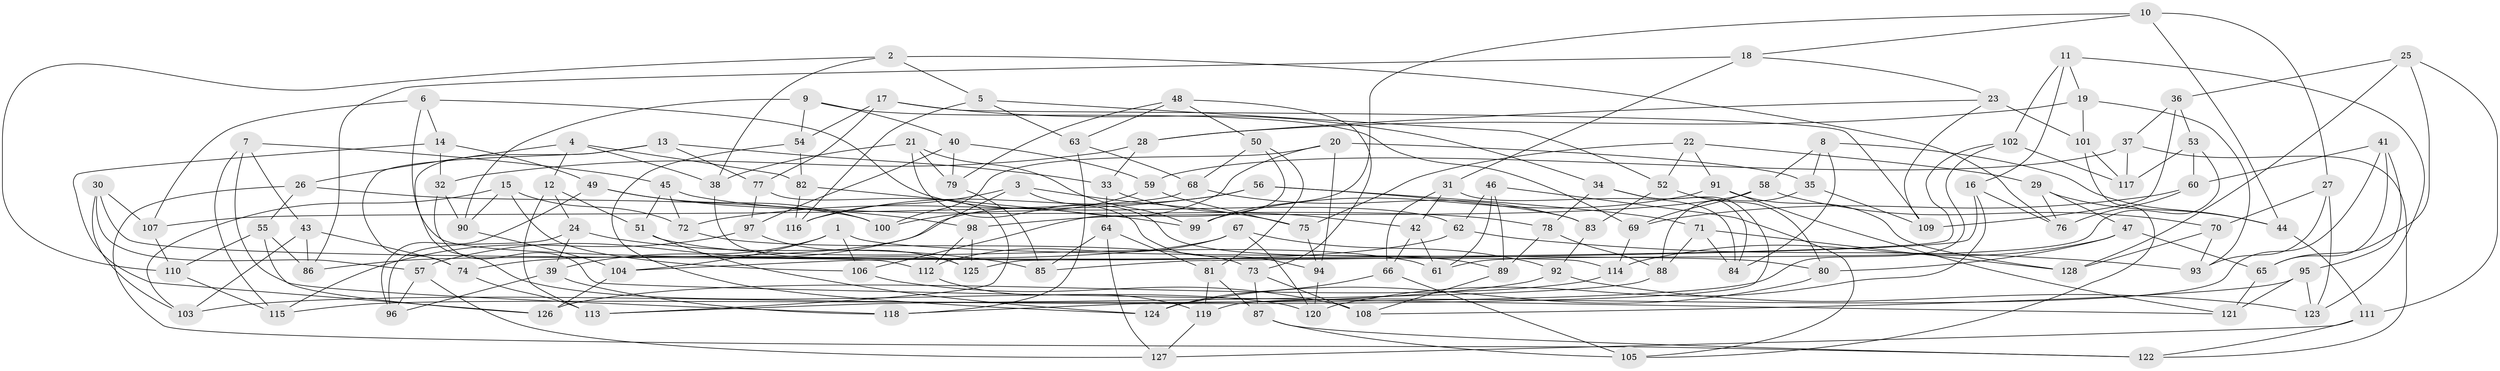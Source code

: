// coarse degree distribution, {6: 0.43820224719101125, 4: 0.5617977528089888}
// Generated by graph-tools (version 1.1) at 2025/52/02/27/25 19:52:29]
// undirected, 128 vertices, 256 edges
graph export_dot {
graph [start="1"]
  node [color=gray90,style=filled];
  1;
  2;
  3;
  4;
  5;
  6;
  7;
  8;
  9;
  10;
  11;
  12;
  13;
  14;
  15;
  16;
  17;
  18;
  19;
  20;
  21;
  22;
  23;
  24;
  25;
  26;
  27;
  28;
  29;
  30;
  31;
  32;
  33;
  34;
  35;
  36;
  37;
  38;
  39;
  40;
  41;
  42;
  43;
  44;
  45;
  46;
  47;
  48;
  49;
  50;
  51;
  52;
  53;
  54;
  55;
  56;
  57;
  58;
  59;
  60;
  61;
  62;
  63;
  64;
  65;
  66;
  67;
  68;
  69;
  70;
  71;
  72;
  73;
  74;
  75;
  76;
  77;
  78;
  79;
  80;
  81;
  82;
  83;
  84;
  85;
  86;
  87;
  88;
  89;
  90;
  91;
  92;
  93;
  94;
  95;
  96;
  97;
  98;
  99;
  100;
  101;
  102;
  103;
  104;
  105;
  106;
  107;
  108;
  109;
  110;
  111;
  112;
  113;
  114;
  115;
  116;
  117;
  118;
  119;
  120;
  121;
  122;
  123;
  124;
  125;
  126;
  127;
  128;
  1 -- 104;
  1 -- 106;
  1 -- 39;
  1 -- 80;
  2 -- 5;
  2 -- 110;
  2 -- 76;
  2 -- 38;
  3 -- 57;
  3 -- 116;
  3 -- 89;
  3 -- 75;
  4 -- 26;
  4 -- 82;
  4 -- 38;
  4 -- 12;
  5 -- 116;
  5 -- 52;
  5 -- 63;
  6 -- 14;
  6 -- 107;
  6 -- 62;
  6 -- 114;
  7 -- 115;
  7 -- 45;
  7 -- 43;
  7 -- 118;
  8 -- 44;
  8 -- 84;
  8 -- 58;
  8 -- 35;
  9 -- 69;
  9 -- 90;
  9 -- 40;
  9 -- 54;
  10 -- 27;
  10 -- 44;
  10 -- 99;
  10 -- 18;
  11 -- 123;
  11 -- 16;
  11 -- 102;
  11 -- 19;
  12 -- 51;
  12 -- 24;
  12 -- 113;
  13 -- 120;
  13 -- 74;
  13 -- 33;
  13 -- 77;
  14 -- 126;
  14 -- 49;
  14 -- 32;
  15 -- 72;
  15 -- 90;
  15 -- 103;
  15 -- 106;
  16 -- 76;
  16 -- 85;
  16 -- 120;
  17 -- 54;
  17 -- 34;
  17 -- 77;
  17 -- 109;
  18 -- 86;
  18 -- 31;
  18 -- 23;
  19 -- 28;
  19 -- 101;
  19 -- 93;
  20 -- 35;
  20 -- 94;
  20 -- 86;
  20 -- 100;
  21 -- 94;
  21 -- 38;
  21 -- 79;
  21 -- 99;
  22 -- 75;
  22 -- 29;
  22 -- 52;
  22 -- 91;
  23 -- 109;
  23 -- 101;
  23 -- 28;
  24 -- 85;
  24 -- 96;
  24 -- 39;
  25 -- 111;
  25 -- 65;
  25 -- 128;
  25 -- 36;
  26 -- 55;
  26 -- 100;
  26 -- 122;
  27 -- 70;
  27 -- 93;
  27 -- 123;
  28 -- 32;
  28 -- 33;
  29 -- 47;
  29 -- 44;
  29 -- 76;
  30 -- 57;
  30 -- 103;
  30 -- 112;
  30 -- 107;
  31 -- 42;
  31 -- 84;
  31 -- 66;
  32 -- 121;
  32 -- 90;
  33 -- 64;
  33 -- 42;
  34 -- 84;
  34 -- 118;
  34 -- 78;
  35 -- 88;
  35 -- 109;
  36 -- 37;
  36 -- 53;
  36 -- 109;
  37 -- 117;
  37 -- 122;
  37 -- 59;
  38 -- 125;
  39 -- 96;
  39 -- 118;
  40 -- 79;
  40 -- 97;
  40 -- 59;
  41 -- 65;
  41 -- 95;
  41 -- 60;
  41 -- 119;
  42 -- 66;
  42 -- 61;
  43 -- 86;
  43 -- 103;
  43 -- 74;
  44 -- 111;
  45 -- 51;
  45 -- 78;
  45 -- 72;
  46 -- 62;
  46 -- 105;
  46 -- 89;
  46 -- 61;
  47 -- 65;
  47 -- 80;
  47 -- 114;
  48 -- 50;
  48 -- 73;
  48 -- 79;
  48 -- 63;
  49 -- 98;
  49 -- 96;
  49 -- 100;
  50 -- 68;
  50 -- 81;
  50 -- 106;
  51 -- 124;
  51 -- 61;
  52 -- 83;
  52 -- 80;
  53 -- 60;
  53 -- 61;
  53 -- 117;
  54 -- 82;
  54 -- 124;
  55 -- 110;
  55 -- 86;
  55 -- 126;
  56 -- 72;
  56 -- 116;
  56 -- 71;
  56 -- 83;
  57 -- 127;
  57 -- 96;
  58 -- 69;
  58 -- 98;
  58 -- 70;
  59 -- 100;
  59 -- 75;
  60 -- 69;
  60 -- 76;
  62 -- 104;
  62 -- 93;
  63 -- 68;
  63 -- 118;
  64 -- 81;
  64 -- 85;
  64 -- 127;
  65 -- 121;
  66 -- 105;
  66 -- 124;
  67 -- 120;
  67 -- 74;
  67 -- 112;
  67 -- 92;
  68 -- 83;
  68 -- 107;
  69 -- 114;
  70 -- 128;
  70 -- 93;
  71 -- 88;
  71 -- 128;
  71 -- 84;
  72 -- 73;
  73 -- 108;
  73 -- 87;
  74 -- 113;
  75 -- 94;
  77 -- 97;
  77 -- 113;
  78 -- 89;
  78 -- 88;
  79 -- 85;
  80 -- 124;
  81 -- 87;
  81 -- 119;
  82 -- 116;
  82 -- 99;
  83 -- 92;
  87 -- 122;
  87 -- 105;
  88 -- 113;
  89 -- 108;
  90 -- 104;
  91 -- 99;
  91 -- 121;
  91 -- 128;
  92 -- 103;
  92 -- 123;
  94 -- 120;
  95 -- 123;
  95 -- 108;
  95 -- 121;
  97 -- 125;
  97 -- 115;
  98 -- 112;
  98 -- 125;
  101 -- 117;
  101 -- 105;
  102 -- 117;
  102 -- 115;
  102 -- 125;
  104 -- 126;
  106 -- 108;
  107 -- 110;
  110 -- 115;
  111 -- 127;
  111 -- 122;
  112 -- 119;
  114 -- 126;
  119 -- 127;
}

